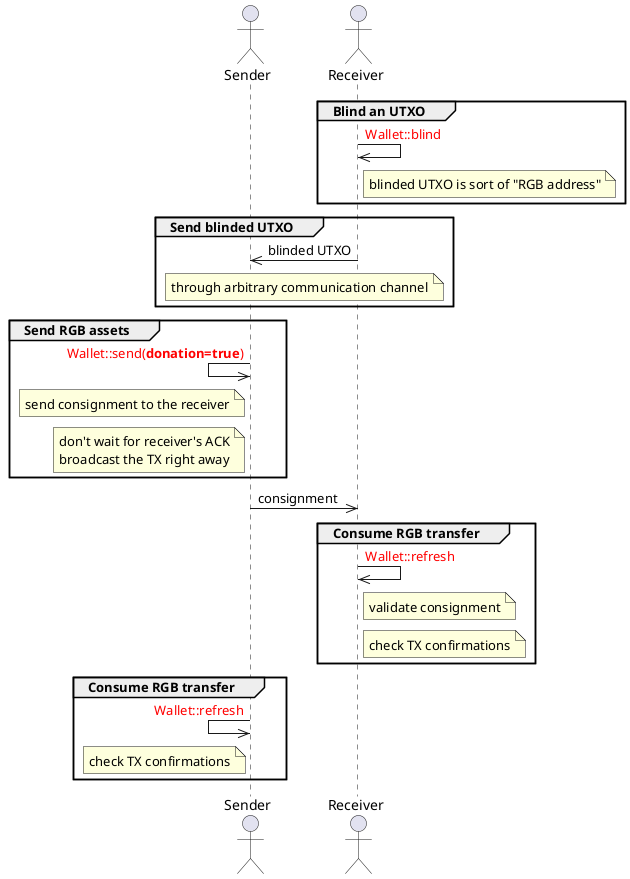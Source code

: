 @startuml
Actor Sender as S
Actor Receiver as R

group Blind an UTXO
R ->> R: <font color=red>Wallet::blind</font>
note right of R: blinded UTXO is sort of "RGB address"
end

group Send blinded UTXO
R ->> S: blinded UTXO
note over R,S: through arbitrary communication channel
end

group Send RGB assets
S <<- S: <font color=red>Wallet::send(**donation=true**)</font>
note left of S: send consignment to the receiver
note left of S: don't wait for receiver's ACK\nbroadcast the TX right away
end

S ->> R: consignment

group Consume RGB transfer
R ->> R: <font color=red>Wallet::refresh</font>
note right of R: validate consignment
note right of R: check TX confirmations
end

group Consume RGB transfer
S <<- S: <font color=red>Wallet::refresh</font>
note left of S: check TX confirmations
end
@enduml

